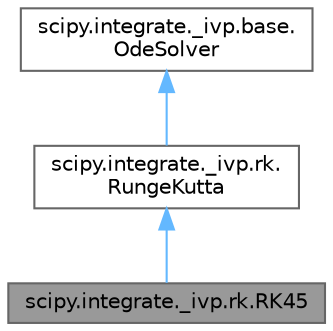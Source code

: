 digraph "scipy.integrate._ivp.rk.RK45"
{
 // LATEX_PDF_SIZE
  bgcolor="transparent";
  edge [fontname=Helvetica,fontsize=10,labelfontname=Helvetica,labelfontsize=10];
  node [fontname=Helvetica,fontsize=10,shape=box,height=0.2,width=0.4];
  Node1 [id="Node000001",label="scipy.integrate._ivp.rk.RK45",height=0.2,width=0.4,color="gray40", fillcolor="grey60", style="filled", fontcolor="black",tooltip=" "];
  Node2 -> Node1 [id="edge3_Node000001_Node000002",dir="back",color="steelblue1",style="solid",tooltip=" "];
  Node2 [id="Node000002",label="scipy.integrate._ivp.rk.\lRungeKutta",height=0.2,width=0.4,color="gray40", fillcolor="white", style="filled",URL="$d1/d5d/classscipy_1_1integrate_1_1__ivp_1_1rk_1_1RungeKutta.html",tooltip=" "];
  Node3 -> Node2 [id="edge4_Node000002_Node000003",dir="back",color="steelblue1",style="solid",tooltip=" "];
  Node3 [id="Node000003",label="scipy.integrate._ivp.base.\lOdeSolver",height=0.2,width=0.4,color="gray40", fillcolor="white", style="filled",URL="$d1/d6f/classscipy_1_1integrate_1_1__ivp_1_1base_1_1OdeSolver.html",tooltip=" "];
}

